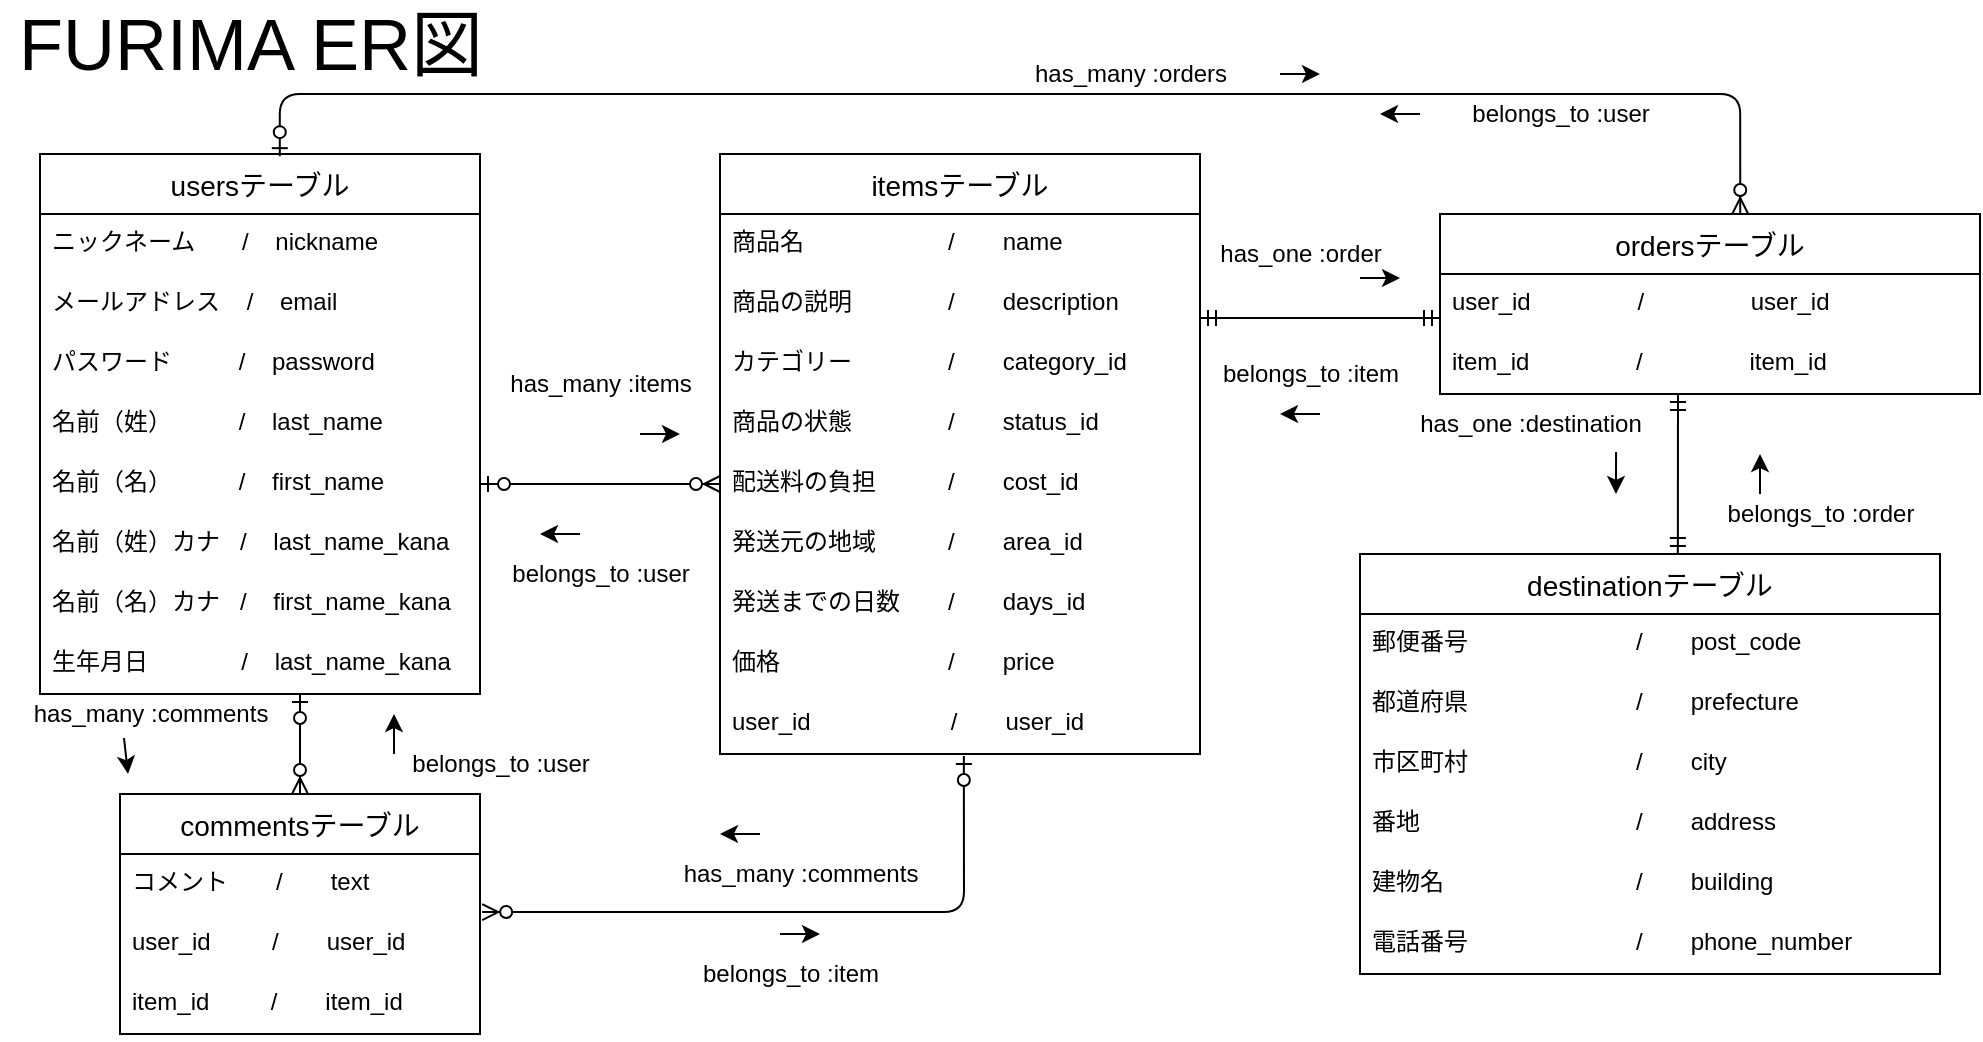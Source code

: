 <mxfile>
    <diagram id="dOW-kGyfcOs2Eu9_T7XQ" name="ページ1">
        <mxGraphModel dx="642" dy="586" grid="1" gridSize="10" guides="1" tooltips="1" connect="1" arrows="1" fold="1" page="1" pageScale="1" pageWidth="1169" pageHeight="827" math="0" shadow="0">
            <root>
                <mxCell id="0"/>
                <mxCell id="1" parent="0"/>
                <mxCell id="2" value="usersテーブル" style="swimlane;fontStyle=0;childLayout=stackLayout;horizontal=1;startSize=30;horizontalStack=0;resizeParent=1;resizeParentMax=0;resizeLast=0;collapsible=1;marginBottom=0;align=center;fontSize=14;" parent="1" vertex="1">
                    <mxGeometry x="20" y="80" width="220" height="270" as="geometry"/>
                </mxCell>
                <mxCell id="3" value="ニックネーム       /    nickname" style="text;strokeColor=none;fillColor=none;spacingLeft=4;spacingRight=4;overflow=hidden;rotatable=0;points=[[0,0.5],[1,0.5]];portConstraint=eastwest;fontSize=12;" parent="2" vertex="1">
                    <mxGeometry y="30" width="220" height="30" as="geometry"/>
                </mxCell>
                <mxCell id="4" value="メールアドレス    /    email" style="text;strokeColor=none;fillColor=none;spacingLeft=4;spacingRight=4;overflow=hidden;rotatable=0;points=[[0,0.5],[1,0.5]];portConstraint=eastwest;fontSize=12;" parent="2" vertex="1">
                    <mxGeometry y="60" width="220" height="30" as="geometry"/>
                </mxCell>
                <mxCell id="5" value="パスワード          /    password" style="text;strokeColor=none;fillColor=none;spacingLeft=4;spacingRight=4;overflow=hidden;rotatable=0;points=[[0,0.5],[1,0.5]];portConstraint=eastwest;fontSize=12;" parent="2" vertex="1">
                    <mxGeometry y="90" width="220" height="30" as="geometry"/>
                </mxCell>
                <mxCell id="7" value="名前（姓）          /    last_name" style="text;strokeColor=none;fillColor=none;spacingLeft=4;spacingRight=4;overflow=hidden;rotatable=0;points=[[0,0.5],[1,0.5]];portConstraint=eastwest;fontSize=12;" parent="2" vertex="1">
                    <mxGeometry y="120" width="220" height="30" as="geometry"/>
                </mxCell>
                <mxCell id="10" value="名前（名）          /    first_name" style="text;strokeColor=none;fillColor=none;spacingLeft=4;spacingRight=4;overflow=hidden;rotatable=0;points=[[0,0.5],[1,0.5]];portConstraint=eastwest;fontSize=12;" parent="2" vertex="1">
                    <mxGeometry y="150" width="220" height="30" as="geometry"/>
                </mxCell>
                <mxCell id="11" value="名前（姓）カナ   /    last_name_kana" style="text;strokeColor=none;fillColor=none;spacingLeft=4;spacingRight=4;overflow=hidden;rotatable=0;points=[[0,0.5],[1,0.5]];portConstraint=eastwest;fontSize=12;" parent="2" vertex="1">
                    <mxGeometry y="180" width="220" height="30" as="geometry"/>
                </mxCell>
                <mxCell id="12" value="名前（名）カナ   /    first_name_kana" style="text;strokeColor=none;fillColor=none;spacingLeft=4;spacingRight=4;overflow=hidden;rotatable=0;points=[[0,0.5],[1,0.5]];portConstraint=eastwest;fontSize=12;" parent="2" vertex="1">
                    <mxGeometry y="210" width="220" height="30" as="geometry"/>
                </mxCell>
                <mxCell id="13" value="生年月日              /    last_name_kana" style="text;strokeColor=none;fillColor=none;spacingLeft=4;spacingRight=4;overflow=hidden;rotatable=0;points=[[0,0.5],[1,0.5]];portConstraint=eastwest;fontSize=12;" parent="2" vertex="1">
                    <mxGeometry y="240" width="220" height="30" as="geometry"/>
                </mxCell>
                <mxCell id="15" value="&lt;font style=&quot;font-size: 36px&quot;&gt;FURIMA ER図&lt;/font&gt;" style="text;html=1;align=center;verticalAlign=middle;resizable=0;points=[];autosize=1;strokeColor=none;fillColor=none;" parent="1" vertex="1">
                    <mxGeometry y="10" width="250" height="30" as="geometry"/>
                </mxCell>
                <mxCell id="16" value="itemsテーブル" style="swimlane;fontStyle=0;childLayout=stackLayout;horizontal=1;startSize=30;horizontalStack=0;resizeParent=1;resizeParentMax=0;resizeLast=0;collapsible=1;marginBottom=0;align=center;fontSize=14;" parent="1" vertex="1">
                    <mxGeometry x="360" y="80" width="240" height="300" as="geometry"/>
                </mxCell>
                <mxCell id="18" value="商品名　　　　　　/　　name" style="text;strokeColor=none;fillColor=none;spacingLeft=4;spacingRight=4;overflow=hidden;rotatable=0;points=[[0,0.5],[1,0.5]];portConstraint=eastwest;fontSize=12;" parent="16" vertex="1">
                    <mxGeometry y="30" width="240" height="30" as="geometry"/>
                </mxCell>
                <mxCell id="19" value="商品の説明　　　　/　　description" style="text;strokeColor=none;fillColor=none;spacingLeft=4;spacingRight=4;overflow=hidden;rotatable=0;points=[[0,0.5],[1,0.5]];portConstraint=eastwest;fontSize=12;" parent="16" vertex="1">
                    <mxGeometry y="60" width="240" height="30" as="geometry"/>
                </mxCell>
                <mxCell id="20" value="カテゴリー　　　　/　　category_id" style="text;strokeColor=none;fillColor=none;spacingLeft=4;spacingRight=4;overflow=hidden;rotatable=0;points=[[0,0.5],[1,0.5]];portConstraint=eastwest;fontSize=12;" parent="16" vertex="1">
                    <mxGeometry y="90" width="240" height="30" as="geometry"/>
                </mxCell>
                <mxCell id="21" value="商品の状態　　　　/　　status_id" style="text;strokeColor=none;fillColor=none;spacingLeft=4;spacingRight=4;overflow=hidden;rotatable=0;points=[[0,0.5],[1,0.5]];portConstraint=eastwest;fontSize=12;" parent="16" vertex="1">
                    <mxGeometry y="120" width="240" height="30" as="geometry"/>
                </mxCell>
                <mxCell id="22" value="配送料の負担　　　/　　cost_id" style="text;strokeColor=none;fillColor=none;spacingLeft=4;spacingRight=4;overflow=hidden;rotatable=0;points=[[0,0.5],[1,0.5]];portConstraint=eastwest;fontSize=12;" parent="16" vertex="1">
                    <mxGeometry y="150" width="240" height="30" as="geometry"/>
                </mxCell>
                <mxCell id="23" value="発送元の地域　　　/　　area_id" style="text;strokeColor=none;fillColor=none;spacingLeft=4;spacingRight=4;overflow=hidden;rotatable=0;points=[[0,0.5],[1,0.5]];portConstraint=eastwest;fontSize=12;" parent="16" vertex="1">
                    <mxGeometry y="180" width="240" height="30" as="geometry"/>
                </mxCell>
                <mxCell id="25" value="発送までの日数　　/　　days_id" style="text;strokeColor=none;fillColor=none;spacingLeft=4;spacingRight=4;overflow=hidden;rotatable=0;points=[[0,0.5],[1,0.5]];portConstraint=eastwest;fontSize=12;" parent="16" vertex="1">
                    <mxGeometry y="210" width="240" height="30" as="geometry"/>
                </mxCell>
                <mxCell id="26" value="価格　　　　　　　/　　price" style="text;strokeColor=none;fillColor=none;spacingLeft=4;spacingRight=4;overflow=hidden;rotatable=0;points=[[0,0.5],[1,0.5]];portConstraint=eastwest;fontSize=12;" parent="16" vertex="1">
                    <mxGeometry y="240" width="240" height="30" as="geometry"/>
                </mxCell>
                <mxCell id="29" value="user_id　　　　　   /　　user_id" style="text;strokeColor=none;fillColor=none;spacingLeft=4;spacingRight=4;overflow=hidden;rotatable=0;points=[[0,0.5],[1,0.5]];portConstraint=eastwest;fontSize=12;" parent="16" vertex="1">
                    <mxGeometry y="270" width="240" height="30" as="geometry"/>
                </mxCell>
                <mxCell id="31" value="destinationテーブル" style="swimlane;fontStyle=0;childLayout=stackLayout;horizontal=1;startSize=30;horizontalStack=0;resizeParent=1;resizeParentMax=0;resizeLast=0;collapsible=1;marginBottom=0;align=center;fontSize=14;" parent="1" vertex="1">
                    <mxGeometry x="680" y="280" width="290" height="210" as="geometry"/>
                </mxCell>
                <mxCell id="41" value="郵便番号　　　　　　　/　　post_code" style="text;strokeColor=none;fillColor=none;spacingLeft=4;spacingRight=4;overflow=hidden;rotatable=0;points=[[0,0.5],[1,0.5]];portConstraint=eastwest;fontSize=12;" parent="31" vertex="1">
                    <mxGeometry y="30" width="290" height="30" as="geometry"/>
                </mxCell>
                <mxCell id="42" value="都道府県　　　　　　　/　　prefecture" style="text;strokeColor=none;fillColor=none;spacingLeft=4;spacingRight=4;overflow=hidden;rotatable=0;points=[[0,0.5],[1,0.5]];portConstraint=eastwest;fontSize=12;" parent="31" vertex="1">
                    <mxGeometry y="60" width="290" height="30" as="geometry"/>
                </mxCell>
                <mxCell id="43" value="市区町村　　　　　　　/　　city" style="text;strokeColor=none;fillColor=none;spacingLeft=4;spacingRight=4;overflow=hidden;rotatable=0;points=[[0,0.5],[1,0.5]];portConstraint=eastwest;fontSize=12;" parent="31" vertex="1">
                    <mxGeometry y="90" width="290" height="30" as="geometry"/>
                </mxCell>
                <mxCell id="44" value="番地　　　　　　　　　/　　address" style="text;strokeColor=none;fillColor=none;spacingLeft=4;spacingRight=4;overflow=hidden;rotatable=0;points=[[0,0.5],[1,0.5]];portConstraint=eastwest;fontSize=12;" parent="31" vertex="1">
                    <mxGeometry y="120" width="290" height="30" as="geometry"/>
                </mxCell>
                <mxCell id="45" value="建物名　　　　　　　　/　　building" style="text;strokeColor=none;fillColor=none;spacingLeft=4;spacingRight=4;overflow=hidden;rotatable=0;points=[[0,0.5],[1,0.5]];portConstraint=eastwest;fontSize=12;" parent="31" vertex="1">
                    <mxGeometry y="150" width="290" height="30" as="geometry"/>
                </mxCell>
                <mxCell id="46" value="電話番号　　　　　　　/　　phone_number" style="text;strokeColor=none;fillColor=none;spacingLeft=4;spacingRight=4;overflow=hidden;rotatable=0;points=[[0,0.5],[1,0.5]];portConstraint=eastwest;fontSize=12;" parent="31" vertex="1">
                    <mxGeometry y="180" width="290" height="30" as="geometry"/>
                </mxCell>
                <mxCell id="35" value="commentsテーブル" style="swimlane;fontStyle=0;childLayout=stackLayout;horizontal=1;startSize=30;horizontalStack=0;resizeParent=1;resizeParentMax=0;resizeLast=0;collapsible=1;marginBottom=0;align=center;fontSize=14;" parent="1" vertex="1">
                    <mxGeometry x="60" y="400" width="180" height="120" as="geometry"/>
                </mxCell>
                <mxCell id="36" value="コメント　　/　　text" style="text;strokeColor=none;fillColor=none;spacingLeft=4;spacingRight=4;overflow=hidden;rotatable=0;points=[[0,0.5],[1,0.5]];portConstraint=eastwest;fontSize=12;" parent="35" vertex="1">
                    <mxGeometry y="30" width="180" height="30" as="geometry"/>
                </mxCell>
                <mxCell id="37" value="user_id　　  /　　user_id" style="text;strokeColor=none;fillColor=none;spacingLeft=4;spacingRight=4;overflow=hidden;rotatable=0;points=[[0,0.5],[1,0.5]];portConstraint=eastwest;fontSize=12;" parent="35" vertex="1">
                    <mxGeometry y="60" width="180" height="30" as="geometry"/>
                </mxCell>
                <mxCell id="38" value="item_id　　  /　　item_id" style="text;strokeColor=none;fillColor=none;spacingLeft=4;spacingRight=4;overflow=hidden;rotatable=0;points=[[0,0.5],[1,0.5]];portConstraint=eastwest;fontSize=12;" parent="35" vertex="1">
                    <mxGeometry y="90" width="180" height="30" as="geometry"/>
                </mxCell>
                <mxCell id="39" value="" style="fontSize=12;html=1;endArrow=ERzeroToMany;startArrow=ERzeroToOne;entryX=0.5;entryY=0;entryDx=0;entryDy=0;" parent="1" edge="1" target="35">
                    <mxGeometry width="100" height="100" relative="1" as="geometry">
                        <mxPoint x="150" y="350" as="sourcePoint"/>
                        <mxPoint x="125" y="400" as="targetPoint"/>
                    </mxGeometry>
                </mxCell>
                <mxCell id="40" value="" style="fontSize=12;html=1;endArrow=ERzeroToMany;startArrow=ERzeroToOne;exitX=0.508;exitY=1.033;exitDx=0;exitDy=0;exitPerimeter=0;entryX=1.006;entryY=-0.033;entryDx=0;entryDy=0;entryPerimeter=0;" parent="1" source="29" target="37" edge="1">
                    <mxGeometry width="100" height="100" relative="1" as="geometry">
                        <mxPoint x="360.96" y="380.99" as="sourcePoint"/>
                        <mxPoint x="250" y="411" as="targetPoint"/>
                        <Array as="points">
                            <mxPoint x="482" y="459"/>
                        </Array>
                    </mxGeometry>
                </mxCell>
                <mxCell id="47" value="" style="fontSize=12;html=1;endArrow=ERmandOne;startArrow=ERmandOne;" parent="1" edge="1">
                    <mxGeometry width="100" height="100" relative="1" as="geometry">
                        <mxPoint x="600" y="162" as="sourcePoint"/>
                        <mxPoint x="720" y="162" as="targetPoint"/>
                        <Array as="points"/>
                    </mxGeometry>
                </mxCell>
                <mxCell id="60" value="ordersテーブル" style="swimlane;fontStyle=0;childLayout=stackLayout;horizontal=1;startSize=30;horizontalStack=0;resizeParent=1;resizeParentMax=0;resizeLast=0;collapsible=1;marginBottom=0;align=center;fontSize=14;" parent="1" vertex="1">
                    <mxGeometry x="720" y="110" width="270" height="90" as="geometry"/>
                </mxCell>
                <mxCell id="61" value="user_id                /                user_id" style="text;strokeColor=none;fillColor=none;spacingLeft=4;spacingRight=4;overflow=hidden;rotatable=0;points=[[0,0.5],[1,0.5]];portConstraint=eastwest;fontSize=12;" parent="60" vertex="1">
                    <mxGeometry y="30" width="270" height="30" as="geometry"/>
                </mxCell>
                <mxCell id="62" value="item_id                /                item_id" style="text;strokeColor=none;fillColor=none;spacingLeft=4;spacingRight=4;overflow=hidden;rotatable=0;points=[[0,0.5],[1,0.5]];portConstraint=eastwest;fontSize=12;" parent="60" vertex="1">
                    <mxGeometry y="60" width="270" height="30" as="geometry"/>
                </mxCell>
                <mxCell id="64" value="" style="fontSize=12;html=1;endArrow=ERmandOne;startArrow=ERmandOne;exitX=0.548;exitY=0;exitDx=0;exitDy=0;exitPerimeter=0;" parent="1" source="31" edge="1">
                    <mxGeometry width="100" height="100" relative="1" as="geometry">
                        <mxPoint x="680" y="360" as="sourcePoint"/>
                        <mxPoint x="839" y="200" as="targetPoint"/>
                    </mxGeometry>
                </mxCell>
                <mxCell id="66" value="" style="edgeStyle=orthogonalEdgeStyle;fontSize=12;html=1;endArrow=ERzeroToMany;startArrow=ERzeroToOne;exitX=0.545;exitY=0.004;exitDx=0;exitDy=0;exitPerimeter=0;entryX=0.556;entryY=0;entryDx=0;entryDy=0;entryPerimeter=0;" parent="1" source="2" target="60" edge="1">
                    <mxGeometry width="100" height="100" relative="1" as="geometry">
                        <mxPoint x="290" y="130" as="sourcePoint"/>
                        <mxPoint x="840" y="50" as="targetPoint"/>
                        <Array as="points">
                            <mxPoint x="140" y="50"/>
                            <mxPoint x="870" y="50"/>
                        </Array>
                    </mxGeometry>
                </mxCell>
                <mxCell id="67" value="belongs_to :order" style="text;html=1;align=center;verticalAlign=middle;resizable=0;points=[];autosize=1;strokeColor=none;fillColor=none;" parent="1" vertex="1">
                    <mxGeometry x="855" y="250" width="110" height="20" as="geometry"/>
                </mxCell>
                <mxCell id="68" value="" style="endArrow=classic;html=1;" parent="1" edge="1">
                    <mxGeometry width="50" height="50" relative="1" as="geometry">
                        <mxPoint x="880" y="250" as="sourcePoint"/>
                        <mxPoint x="880" y="230" as="targetPoint"/>
                        <Array as="points"/>
                    </mxGeometry>
                </mxCell>
                <mxCell id="69" value="has_one :destination" style="text;html=1;align=center;verticalAlign=middle;resizable=0;points=[];autosize=1;strokeColor=none;fillColor=none;" parent="1" vertex="1">
                    <mxGeometry x="700" y="205" width="130" height="20" as="geometry"/>
                </mxCell>
                <mxCell id="70" value="" style="endArrow=classic;html=1;exitX=0.831;exitY=1.2;exitDx=0;exitDy=0;exitPerimeter=0;" parent="1" edge="1" source="69">
                    <mxGeometry width="50" height="50" relative="1" as="geometry">
                        <mxPoint x="759" y="230" as="sourcePoint"/>
                        <mxPoint x="808" y="250" as="targetPoint"/>
                        <Array as="points">
                            <mxPoint x="808" y="240"/>
                        </Array>
                    </mxGeometry>
                </mxCell>
                <mxCell id="71" value="has_one :order" style="text;html=1;align=center;verticalAlign=middle;resizable=0;points=[];autosize=1;strokeColor=none;fillColor=none;" parent="1" vertex="1">
                    <mxGeometry x="600" y="120" width="100" height="20" as="geometry"/>
                </mxCell>
                <mxCell id="72" value="" style="endArrow=classic;html=1;" parent="1" edge="1">
                    <mxGeometry width="50" height="50" relative="1" as="geometry">
                        <mxPoint x="680" y="142" as="sourcePoint"/>
                        <mxPoint x="700" y="142" as="targetPoint"/>
                        <Array as="points">
                            <mxPoint x="690" y="142"/>
                            <mxPoint x="680" y="142"/>
                        </Array>
                    </mxGeometry>
                </mxCell>
                <mxCell id="74" value="" style="edgeStyle=none;html=1;" parent="1" edge="1">
                    <mxGeometry relative="1" as="geometry">
                        <mxPoint x="660" y="210" as="sourcePoint"/>
                        <mxPoint x="640" y="210" as="targetPoint"/>
                    </mxGeometry>
                </mxCell>
                <mxCell id="73" value="belongs_to :item" style="text;html=1;align=center;verticalAlign=middle;resizable=0;points=[];autosize=1;strokeColor=none;fillColor=none;" parent="1" vertex="1">
                    <mxGeometry x="605" y="180" width="100" height="20" as="geometry"/>
                </mxCell>
                <mxCell id="75" value="belongs_to :item" style="text;html=1;align=center;verticalAlign=middle;resizable=0;points=[];autosize=1;strokeColor=none;fillColor=none;" parent="1" vertex="1">
                    <mxGeometry x="345" y="480" width="100" height="20" as="geometry"/>
                </mxCell>
                <mxCell id="77" value="has_many :comments" style="text;html=1;align=center;verticalAlign=middle;resizable=0;points=[];autosize=1;strokeColor=none;fillColor=none;" parent="1" vertex="1">
                    <mxGeometry x="335" y="430" width="130" height="20" as="geometry"/>
                </mxCell>
                <mxCell id="78" value="" style="edgeStyle=none;html=1;" parent="1" edge="1">
                    <mxGeometry relative="1" as="geometry">
                        <mxPoint x="380" y="420" as="sourcePoint"/>
                        <mxPoint x="360" y="420" as="targetPoint"/>
                        <Array as="points">
                            <mxPoint x="360" y="420"/>
                        </Array>
                    </mxGeometry>
                </mxCell>
                <mxCell id="80" value="" style="fontSize=12;html=1;endArrow=ERzeroToMany;startArrow=ERzeroToOne;exitX=1;exitY=0.5;exitDx=0;exitDy=0;" edge="1" parent="1" source="10">
                    <mxGeometry width="100" height="100" relative="1" as="geometry">
                        <mxPoint x="290" y="350" as="sourcePoint"/>
                        <mxPoint x="360" y="245" as="targetPoint"/>
                    </mxGeometry>
                </mxCell>
                <mxCell id="82" value="belongs_to :user" style="text;html=1;align=center;verticalAlign=middle;resizable=0;points=[];autosize=1;strokeColor=none;fillColor=none;" vertex="1" parent="1">
                    <mxGeometry x="730" y="50" width="100" height="20" as="geometry"/>
                </mxCell>
                <mxCell id="83" value="" style="edgeStyle=none;html=1;" edge="1" parent="1">
                    <mxGeometry relative="1" as="geometry">
                        <mxPoint x="710" y="60" as="sourcePoint"/>
                        <mxPoint x="690" y="60" as="targetPoint"/>
                    </mxGeometry>
                </mxCell>
                <mxCell id="84" value="has_many :orders" style="text;html=1;align=center;verticalAlign=middle;resizable=0;points=[];autosize=1;strokeColor=none;fillColor=none;" vertex="1" parent="1">
                    <mxGeometry x="510" y="30" width="110" height="20" as="geometry"/>
                </mxCell>
                <mxCell id="85" value="" style="endArrow=classic;html=1;" edge="1" parent="1">
                    <mxGeometry width="50" height="50" relative="1" as="geometry">
                        <mxPoint x="640" y="40" as="sourcePoint"/>
                        <mxPoint x="660" y="40" as="targetPoint"/>
                        <Array as="points"/>
                    </mxGeometry>
                </mxCell>
                <mxCell id="86" value="has_many :comments" style="text;html=1;align=center;verticalAlign=middle;resizable=0;points=[];autosize=1;strokeColor=none;fillColor=none;" vertex="1" parent="1">
                    <mxGeometry x="10" y="350" width="130" height="20" as="geometry"/>
                </mxCell>
                <mxCell id="87" value="belongs_to :user" style="text;html=1;align=center;verticalAlign=middle;resizable=0;points=[];autosize=1;strokeColor=none;fillColor=none;" vertex="1" parent="1">
                    <mxGeometry x="200" y="375" width="100" height="20" as="geometry"/>
                </mxCell>
                <mxCell id="88" value="" style="endArrow=classic;html=1;" edge="1" parent="1">
                    <mxGeometry width="50" height="50" relative="1" as="geometry">
                        <mxPoint x="197" y="380" as="sourcePoint"/>
                        <mxPoint x="197" y="360" as="targetPoint"/>
                        <Array as="points"/>
                    </mxGeometry>
                </mxCell>
                <mxCell id="89" value="" style="endArrow=classic;html=1;exitX=0.4;exitY=1.1;exitDx=0;exitDy=0;exitPerimeter=0;" edge="1" parent="1" source="86">
                    <mxGeometry width="50" height="50" relative="1" as="geometry">
                        <mxPoint x="50" y="390" as="sourcePoint"/>
                        <mxPoint x="64" y="390" as="targetPoint"/>
                    </mxGeometry>
                </mxCell>
                <mxCell id="90" value="has_many :items" style="text;html=1;align=center;verticalAlign=middle;resizable=0;points=[];autosize=1;strokeColor=none;fillColor=none;" vertex="1" parent="1">
                    <mxGeometry x="245" y="185" width="110" height="20" as="geometry"/>
                </mxCell>
                <mxCell id="91" value="belongs_to :user" style="text;html=1;align=center;verticalAlign=middle;resizable=0;points=[];autosize=1;strokeColor=none;fillColor=none;" vertex="1" parent="1">
                    <mxGeometry x="250" y="280" width="100" height="20" as="geometry"/>
                </mxCell>
                <mxCell id="92" value="" style="edgeStyle=none;html=1;" edge="1" parent="1">
                    <mxGeometry relative="1" as="geometry">
                        <mxPoint x="290" y="270" as="sourcePoint"/>
                        <mxPoint x="270" y="270" as="targetPoint"/>
                    </mxGeometry>
                </mxCell>
                <mxCell id="93" value="" style="endArrow=classic;html=1;" edge="1" parent="1">
                    <mxGeometry width="50" height="50" relative="1" as="geometry">
                        <mxPoint x="320" y="220" as="sourcePoint"/>
                        <mxPoint x="340" y="220" as="targetPoint"/>
                        <Array as="points"/>
                    </mxGeometry>
                </mxCell>
                <mxCell id="94" value="" style="endArrow=classic;html=1;" edge="1" parent="1">
                    <mxGeometry width="50" height="50" relative="1" as="geometry">
                        <mxPoint x="390" y="470" as="sourcePoint"/>
                        <mxPoint x="410" y="470" as="targetPoint"/>
                        <Array as="points">
                            <mxPoint x="400" y="470"/>
                        </Array>
                    </mxGeometry>
                </mxCell>
            </root>
        </mxGraphModel>
    </diagram>
</mxfile>